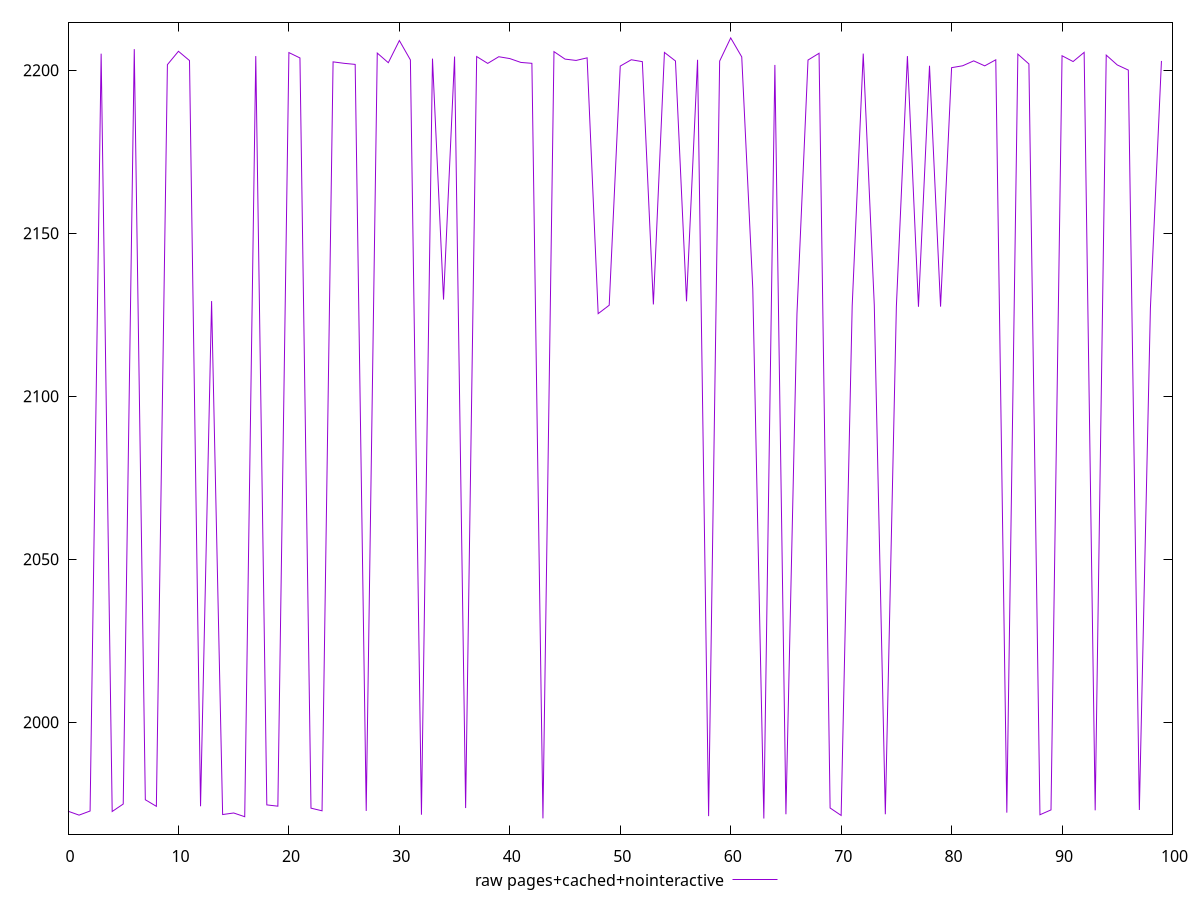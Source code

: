 $_rawPagesCachedNointeractive <<EOF
1972.7645999999997
1971.5566000000001
1972.8183999999999
2205.0588999999995
1972.6665000000003
1974.9589
2206.4524
1976.2691
1974.2537999999997
2201.68825
2205.78895
2202.94245
1974.2698999999998
2129.1864
1971.7331999999992
1972.2128
1971.0668
2204.3199999999997
1974.6922999999997
1974.2958000000003
2205.39455
2203.7465
1973.6902
1972.8805000000002
2202.54745
2202.0966499999995
2201.7682499999996
1972.8494999999998
2205.24265
2202.2893
2209.0814
2203.1484
1971.6842
2203.5332
2129.6417
2204.1746999999996
1973.7287000000001
2204.1775
2202.0751
2204.1202999999996
2203.5515499999997
2202.37415
2202.0970500000003
1970.5516000000002
2205.683
2203.3904999999995
2202.9827
2203.7777
2125.3352
2127.9157999999998
2201.2526999999995
2203.19365
2202.6123
2128.1587
2205.4386999999997
2202.81695
2129.1166000000003
2203.1818
1971.2478
2202.7869500000006
2209.89135
2204.069
2132.9712999999997
1970.5138999999995
2201.59915
1971.8251000000002
2125.3229
2203.1012
2205.1804
1973.7439
1971.4577
2127.7217
2205.06195
2127.9536000000007
1971.8201
2127.5315
2204.3252999999995
2127.4411
2201.34775
2127.4868
2200.7673999999997
2201.34475
2202.8491499999996
2201.3221
2203.1789
1972.3097000000002
2204.91475
2201.89995
1971.6709999999998
1973.1569999999997
2204.42145
2202.64255
2205.4560500000002
1973.0218
2204.61975
2201.6003499999997
2200.02545
1973.1377
2127.044999999999
2202.82315
EOF
set key outside below
set terminal pngcairo
set output "report_00005_2020-11-02T22-26-11.212Z/first-contentful-paint/pages+cached+nointeractive//raw.png"
set yrange [1965.7263509999996:2214.678899]
plot $_rawPagesCachedNointeractive title "raw pages+cached+nointeractive" with line ,